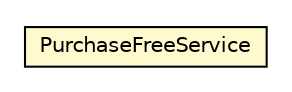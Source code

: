 #!/usr/local/bin/dot
#
# Class diagram 
# Generated by UMLGraph version R5_6-24-gf6e263 (http://www.umlgraph.org/)
#

digraph G {
	edge [fontname="Helvetica",fontsize=10,labelfontname="Helvetica",labelfontsize=10];
	node [fontname="Helvetica",fontsize=10,shape=plaintext];
	nodesep=0.25;
	ranksep=0.5;
	// org.universAAL.tools.ucc.commerce.ustore.tools.PurchaseFreeService
	c6837202 [label=<<table title="org.universAAL.tools.ucc.commerce.ustore.tools.PurchaseFreeService" border="0" cellborder="1" cellspacing="0" cellpadding="2" port="p" bgcolor="lemonChiffon" href="./PurchaseFreeService.html">
		<tr><td><table border="0" cellspacing="0" cellpadding="1">
<tr><td align="center" balign="center"> PurchaseFreeService </td></tr>
		</table></td></tr>
		</table>>, URL="./PurchaseFreeService.html", fontname="Helvetica", fontcolor="black", fontsize=10.0];
}

